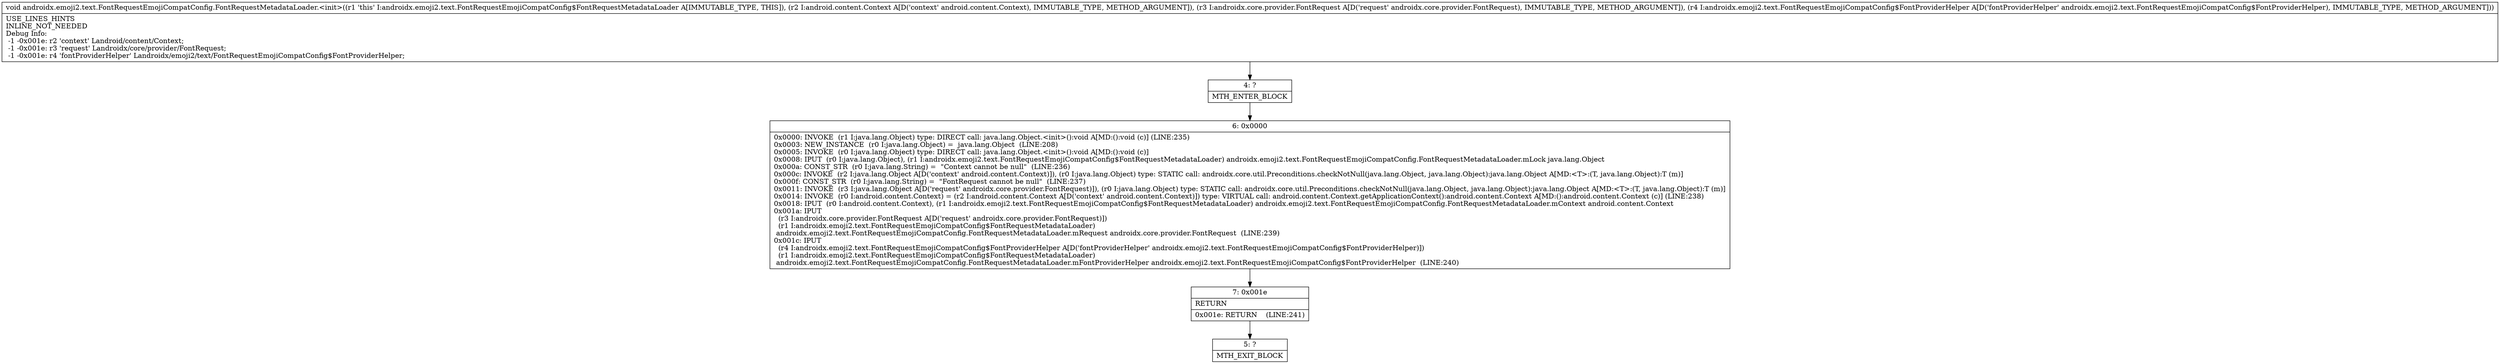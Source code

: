 digraph "CFG forandroidx.emoji2.text.FontRequestEmojiCompatConfig.FontRequestMetadataLoader.\<init\>(Landroid\/content\/Context;Landroidx\/core\/provider\/FontRequest;Landroidx\/emoji2\/text\/FontRequestEmojiCompatConfig$FontProviderHelper;)V" {
Node_4 [shape=record,label="{4\:\ ?|MTH_ENTER_BLOCK\l}"];
Node_6 [shape=record,label="{6\:\ 0x0000|0x0000: INVOKE  (r1 I:java.lang.Object) type: DIRECT call: java.lang.Object.\<init\>():void A[MD:():void (c)] (LINE:235)\l0x0003: NEW_INSTANCE  (r0 I:java.lang.Object) =  java.lang.Object  (LINE:208)\l0x0005: INVOKE  (r0 I:java.lang.Object) type: DIRECT call: java.lang.Object.\<init\>():void A[MD:():void (c)]\l0x0008: IPUT  (r0 I:java.lang.Object), (r1 I:androidx.emoji2.text.FontRequestEmojiCompatConfig$FontRequestMetadataLoader) androidx.emoji2.text.FontRequestEmojiCompatConfig.FontRequestMetadataLoader.mLock java.lang.Object \l0x000a: CONST_STR  (r0 I:java.lang.String) =  \"Context cannot be null\"  (LINE:236)\l0x000c: INVOKE  (r2 I:java.lang.Object A[D('context' android.content.Context)]), (r0 I:java.lang.Object) type: STATIC call: androidx.core.util.Preconditions.checkNotNull(java.lang.Object, java.lang.Object):java.lang.Object A[MD:\<T\>:(T, java.lang.Object):T (m)]\l0x000f: CONST_STR  (r0 I:java.lang.String) =  \"FontRequest cannot be null\"  (LINE:237)\l0x0011: INVOKE  (r3 I:java.lang.Object A[D('request' androidx.core.provider.FontRequest)]), (r0 I:java.lang.Object) type: STATIC call: androidx.core.util.Preconditions.checkNotNull(java.lang.Object, java.lang.Object):java.lang.Object A[MD:\<T\>:(T, java.lang.Object):T (m)]\l0x0014: INVOKE  (r0 I:android.content.Context) = (r2 I:android.content.Context A[D('context' android.content.Context)]) type: VIRTUAL call: android.content.Context.getApplicationContext():android.content.Context A[MD:():android.content.Context (c)] (LINE:238)\l0x0018: IPUT  (r0 I:android.content.Context), (r1 I:androidx.emoji2.text.FontRequestEmojiCompatConfig$FontRequestMetadataLoader) androidx.emoji2.text.FontRequestEmojiCompatConfig.FontRequestMetadataLoader.mContext android.content.Context \l0x001a: IPUT  \l  (r3 I:androidx.core.provider.FontRequest A[D('request' androidx.core.provider.FontRequest)])\l  (r1 I:androidx.emoji2.text.FontRequestEmojiCompatConfig$FontRequestMetadataLoader)\l androidx.emoji2.text.FontRequestEmojiCompatConfig.FontRequestMetadataLoader.mRequest androidx.core.provider.FontRequest  (LINE:239)\l0x001c: IPUT  \l  (r4 I:androidx.emoji2.text.FontRequestEmojiCompatConfig$FontProviderHelper A[D('fontProviderHelper' androidx.emoji2.text.FontRequestEmojiCompatConfig$FontProviderHelper)])\l  (r1 I:androidx.emoji2.text.FontRequestEmojiCompatConfig$FontRequestMetadataLoader)\l androidx.emoji2.text.FontRequestEmojiCompatConfig.FontRequestMetadataLoader.mFontProviderHelper androidx.emoji2.text.FontRequestEmojiCompatConfig$FontProviderHelper  (LINE:240)\l}"];
Node_7 [shape=record,label="{7\:\ 0x001e|RETURN\l|0x001e: RETURN    (LINE:241)\l}"];
Node_5 [shape=record,label="{5\:\ ?|MTH_EXIT_BLOCK\l}"];
MethodNode[shape=record,label="{void androidx.emoji2.text.FontRequestEmojiCompatConfig.FontRequestMetadataLoader.\<init\>((r1 'this' I:androidx.emoji2.text.FontRequestEmojiCompatConfig$FontRequestMetadataLoader A[IMMUTABLE_TYPE, THIS]), (r2 I:android.content.Context A[D('context' android.content.Context), IMMUTABLE_TYPE, METHOD_ARGUMENT]), (r3 I:androidx.core.provider.FontRequest A[D('request' androidx.core.provider.FontRequest), IMMUTABLE_TYPE, METHOD_ARGUMENT]), (r4 I:androidx.emoji2.text.FontRequestEmojiCompatConfig$FontProviderHelper A[D('fontProviderHelper' androidx.emoji2.text.FontRequestEmojiCompatConfig$FontProviderHelper), IMMUTABLE_TYPE, METHOD_ARGUMENT]))  | USE_LINES_HINTS\lINLINE_NOT_NEEDED\lDebug Info:\l  \-1 \-0x001e: r2 'context' Landroid\/content\/Context;\l  \-1 \-0x001e: r3 'request' Landroidx\/core\/provider\/FontRequest;\l  \-1 \-0x001e: r4 'fontProviderHelper' Landroidx\/emoji2\/text\/FontRequestEmojiCompatConfig$FontProviderHelper;\l}"];
MethodNode -> Node_4;Node_4 -> Node_6;
Node_6 -> Node_7;
Node_7 -> Node_5;
}


